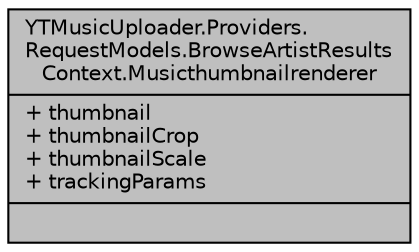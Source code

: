 digraph "YTMusicUploader.Providers.RequestModels.BrowseArtistResultsContext.Musicthumbnailrenderer"
{
 // LATEX_PDF_SIZE
  edge [fontname="Helvetica",fontsize="10",labelfontname="Helvetica",labelfontsize="10"];
  node [fontname="Helvetica",fontsize="10",shape=record];
  Node1 [label="{YTMusicUploader.Providers.\lRequestModels.BrowseArtistResults\lContext.Musicthumbnailrenderer\n|+ thumbnail\l+ thumbnailCrop\l+ thumbnailScale\l+ trackingParams\l|}",height=0.2,width=0.4,color="black", fillcolor="grey75", style="filled", fontcolor="black",tooltip=" "];
}
